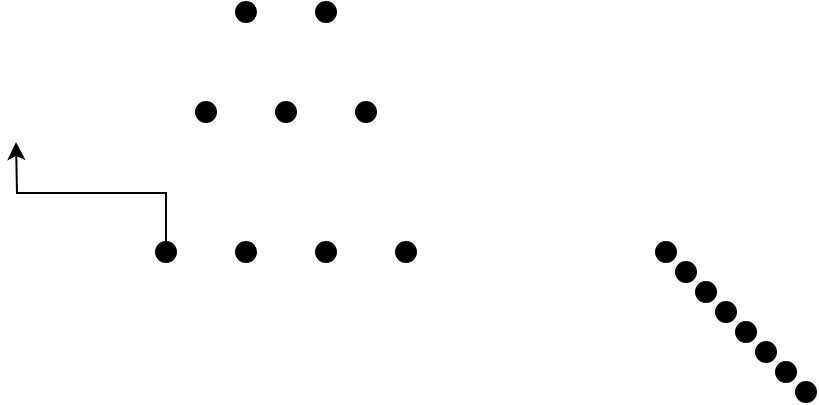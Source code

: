 <mxfile version="14.9.8" type="device"><diagram id="Jx3B-HTUCs3eeUNoQ3ae" name="Page-1"><mxGraphModel dx="677" dy="378" grid="1" gridSize="10" guides="1" tooltips="1" connect="1" arrows="1" fold="1" page="1" pageScale="1" pageWidth="827" pageHeight="1169" math="0" shadow="0"><root><mxCell id="0"/><mxCell id="1" parent="0"/><mxCell id="ySoBvj_U9ZaTORC36p9o-20" style="edgeStyle=orthogonalEdgeStyle;rounded=0;orthogonalLoop=1;jettySize=auto;html=1;exitX=0.5;exitY=0;exitDx=0;exitDy=0;" edge="1" parent="1" source="ySoBvj_U9ZaTORC36p9o-1"><mxGeometry relative="1" as="geometry"><mxPoint x="210" y="480" as="targetPoint"/></mxGeometry></mxCell><mxCell id="ySoBvj_U9ZaTORC36p9o-1" value="" style="ellipse;whiteSpace=wrap;html=1;aspect=fixed;fillColor=#000000;" vertex="1" parent="1"><mxGeometry x="280" y="530" width="10" height="10" as="geometry"/></mxCell><mxCell id="ySoBvj_U9ZaTORC36p9o-2" value="" style="ellipse;whiteSpace=wrap;html=1;aspect=fixed;fillColor=#000000;" vertex="1" parent="1"><mxGeometry x="320" y="530" width="10" height="10" as="geometry"/></mxCell><mxCell id="ySoBvj_U9ZaTORC36p9o-3" value="" style="ellipse;whiteSpace=wrap;html=1;aspect=fixed;fillColor=#000000;" vertex="1" parent="1"><mxGeometry x="360" y="530" width="10" height="10" as="geometry"/></mxCell><mxCell id="ySoBvj_U9ZaTORC36p9o-4" value="" style="ellipse;whiteSpace=wrap;html=1;aspect=fixed;fillColor=#000000;" vertex="1" parent="1"><mxGeometry x="400" y="530" width="10" height="10" as="geometry"/></mxCell><mxCell id="ySoBvj_U9ZaTORC36p9o-5" value="" style="ellipse;whiteSpace=wrap;html=1;aspect=fixed;fillColor=#000000;" vertex="1" parent="1"><mxGeometry x="300" y="460" width="10" height="10" as="geometry"/></mxCell><mxCell id="ySoBvj_U9ZaTORC36p9o-6" value="" style="ellipse;whiteSpace=wrap;html=1;aspect=fixed;fillColor=#000000;" vertex="1" parent="1"><mxGeometry x="340" y="460" width="10" height="10" as="geometry"/></mxCell><mxCell id="ySoBvj_U9ZaTORC36p9o-7" value="" style="ellipse;whiteSpace=wrap;html=1;aspect=fixed;fillColor=#000000;" vertex="1" parent="1"><mxGeometry x="380" y="460" width="10" height="10" as="geometry"/></mxCell><mxCell id="ySoBvj_U9ZaTORC36p9o-8" value="" style="ellipse;whiteSpace=wrap;html=1;aspect=fixed;fillColor=#000000;" vertex="1" parent="1"><mxGeometry x="320" y="410" width="10" height="10" as="geometry"/></mxCell><mxCell id="ySoBvj_U9ZaTORC36p9o-9" value="" style="ellipse;whiteSpace=wrap;html=1;aspect=fixed;fillColor=#000000;" vertex="1" parent="1"><mxGeometry x="360" y="410" width="10" height="10" as="geometry"/></mxCell><mxCell id="ySoBvj_U9ZaTORC36p9o-10" value="" style="ellipse;whiteSpace=wrap;html=1;aspect=fixed;fillColor=#000000;" vertex="1" parent="1"><mxGeometry x="530" y="530" width="10" height="10" as="geometry"/></mxCell><mxCell id="ySoBvj_U9ZaTORC36p9o-11" value="" style="ellipse;whiteSpace=wrap;html=1;aspect=fixed;fillColor=#000000;" vertex="1" parent="1"><mxGeometry x="540" y="540" width="10" height="10" as="geometry"/></mxCell><mxCell id="ySoBvj_U9ZaTORC36p9o-12" value="" style="ellipse;whiteSpace=wrap;html=1;aspect=fixed;fillColor=#000000;" vertex="1" parent="1"><mxGeometry x="550" y="550" width="10" height="10" as="geometry"/></mxCell><mxCell id="ySoBvj_U9ZaTORC36p9o-13" value="" style="ellipse;whiteSpace=wrap;html=1;aspect=fixed;fillColor=#000000;" vertex="1" parent="1"><mxGeometry x="560" y="560" width="10" height="10" as="geometry"/></mxCell><mxCell id="ySoBvj_U9ZaTORC36p9o-14" value="" style="ellipse;whiteSpace=wrap;html=1;aspect=fixed;fillColor=#000000;" vertex="1" parent="1"><mxGeometry x="570" y="570" width="10" height="10" as="geometry"/></mxCell><mxCell id="ySoBvj_U9ZaTORC36p9o-15" value="" style="ellipse;whiteSpace=wrap;html=1;aspect=fixed;fillColor=#000000;" vertex="1" parent="1"><mxGeometry x="580" y="580" width="10" height="10" as="geometry"/></mxCell><mxCell id="ySoBvj_U9ZaTORC36p9o-16" value="" style="ellipse;whiteSpace=wrap;html=1;aspect=fixed;fillColor=#000000;" vertex="1" parent="1"><mxGeometry x="590" y="590" width="10" height="10" as="geometry"/></mxCell><mxCell id="ySoBvj_U9ZaTORC36p9o-17" value="" style="ellipse;whiteSpace=wrap;html=1;aspect=fixed;fillColor=#000000;" vertex="1" parent="1"><mxGeometry x="600" y="600" width="10" height="10" as="geometry"/></mxCell></root></mxGraphModel></diagram></mxfile>